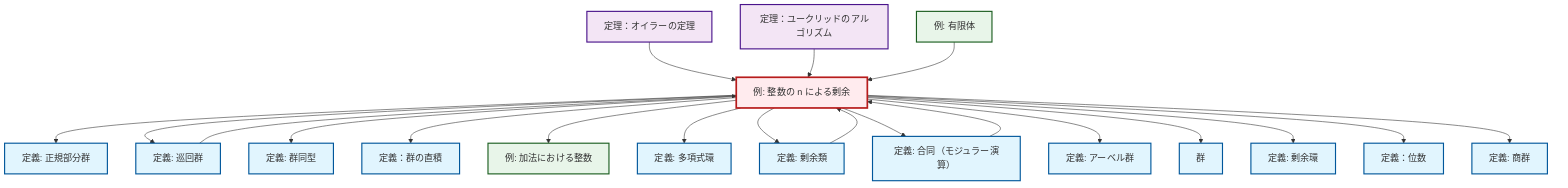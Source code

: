 graph TD
    classDef definition fill:#e1f5fe,stroke:#01579b,stroke-width:2px
    classDef theorem fill:#f3e5f5,stroke:#4a148c,stroke-width:2px
    classDef axiom fill:#fff3e0,stroke:#e65100,stroke-width:2px
    classDef example fill:#e8f5e9,stroke:#1b5e20,stroke-width:2px
    classDef current fill:#ffebee,stroke:#b71c1c,stroke-width:3px
    def-group["群"]:::definition
    def-abelian-group["定義: アーベル群"]:::definition
    ex-quotient-integers-mod-n["例: 整数の n による剰余"]:::example
    def-direct-product["定義：群の直積"]:::definition
    def-normal-subgroup["定義: 正規部分群"]:::definition
    ex-integers-addition["例: 加法における整数"]:::example
    thm-euler["定理：オイラーの定理"]:::theorem
    def-isomorphism["定義: 群同型"]:::definition
    def-quotient-group["定義: 商群"]:::definition
    ex-finite-field["例: 有限体"]:::example
    thm-euclidean-algorithm["定理：ユークリッドのアルゴリズム"]:::theorem
    def-polynomial-ring["定義: 多項式環"]:::definition
    def-coset["定義: 剰余類"]:::definition
    def-quotient-ring["定義: 剰余環"]:::definition
    def-order["定義：位数"]:::definition
    def-cyclic-group["定義: 巡回群"]:::definition
    def-congruence["定義: 合同（モジュラー演算）"]:::definition
    thm-euler --> ex-quotient-integers-mod-n
    ex-quotient-integers-mod-n --> def-normal-subgroup
    ex-quotient-integers-mod-n --> def-cyclic-group
    def-cyclic-group --> ex-quotient-integers-mod-n
    ex-quotient-integers-mod-n --> def-isomorphism
    ex-quotient-integers-mod-n --> def-direct-product
    ex-quotient-integers-mod-n --> ex-integers-addition
    ex-quotient-integers-mod-n --> def-polynomial-ring
    ex-quotient-integers-mod-n --> def-coset
    ex-quotient-integers-mod-n --> def-congruence
    ex-quotient-integers-mod-n --> def-abelian-group
    ex-quotient-integers-mod-n --> def-group
    ex-quotient-integers-mod-n --> def-quotient-ring
    ex-quotient-integers-mod-n --> def-order
    thm-euclidean-algorithm --> ex-quotient-integers-mod-n
    def-coset --> ex-quotient-integers-mod-n
    ex-finite-field --> ex-quotient-integers-mod-n
    ex-quotient-integers-mod-n --> def-quotient-group
    def-congruence --> ex-quotient-integers-mod-n
    class ex-quotient-integers-mod-n current